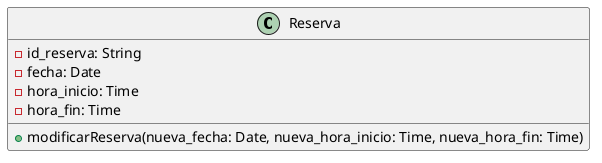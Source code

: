 @startuml
class Reserva {
  -id_reserva: String  
  -fecha: Date
  -hora_inicio: Time
  -hora_fin: Time
  +modificarReserva(nueva_fecha: Date, nueva_hora_inicio: Time, nueva_hora_fin: Time)
}
@enduml
